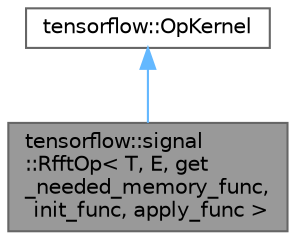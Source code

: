 digraph "tensorflow::signal::RfftOp&lt; T, E, get_needed_memory_func, init_func, apply_func &gt;"
{
 // LATEX_PDF_SIZE
  bgcolor="transparent";
  edge [fontname=Helvetica,fontsize=10,labelfontname=Helvetica,labelfontsize=10];
  node [fontname=Helvetica,fontsize=10,shape=box,height=0.2,width=0.4];
  Node1 [id="Node000001",label="tensorflow::signal\l::RfftOp\< T, E, get\l_needed_memory_func,\l init_func, apply_func \>",height=0.2,width=0.4,color="gray40", fillcolor="grey60", style="filled", fontcolor="black",tooltip=" "];
  Node2 -> Node1 [id="edge2_Node000001_Node000002",dir="back",color="steelblue1",style="solid",tooltip=" "];
  Node2 [id="Node000002",label="tensorflow::OpKernel",height=0.2,width=0.4,color="gray40", fillcolor="white", style="filled",tooltip=" "];
}
